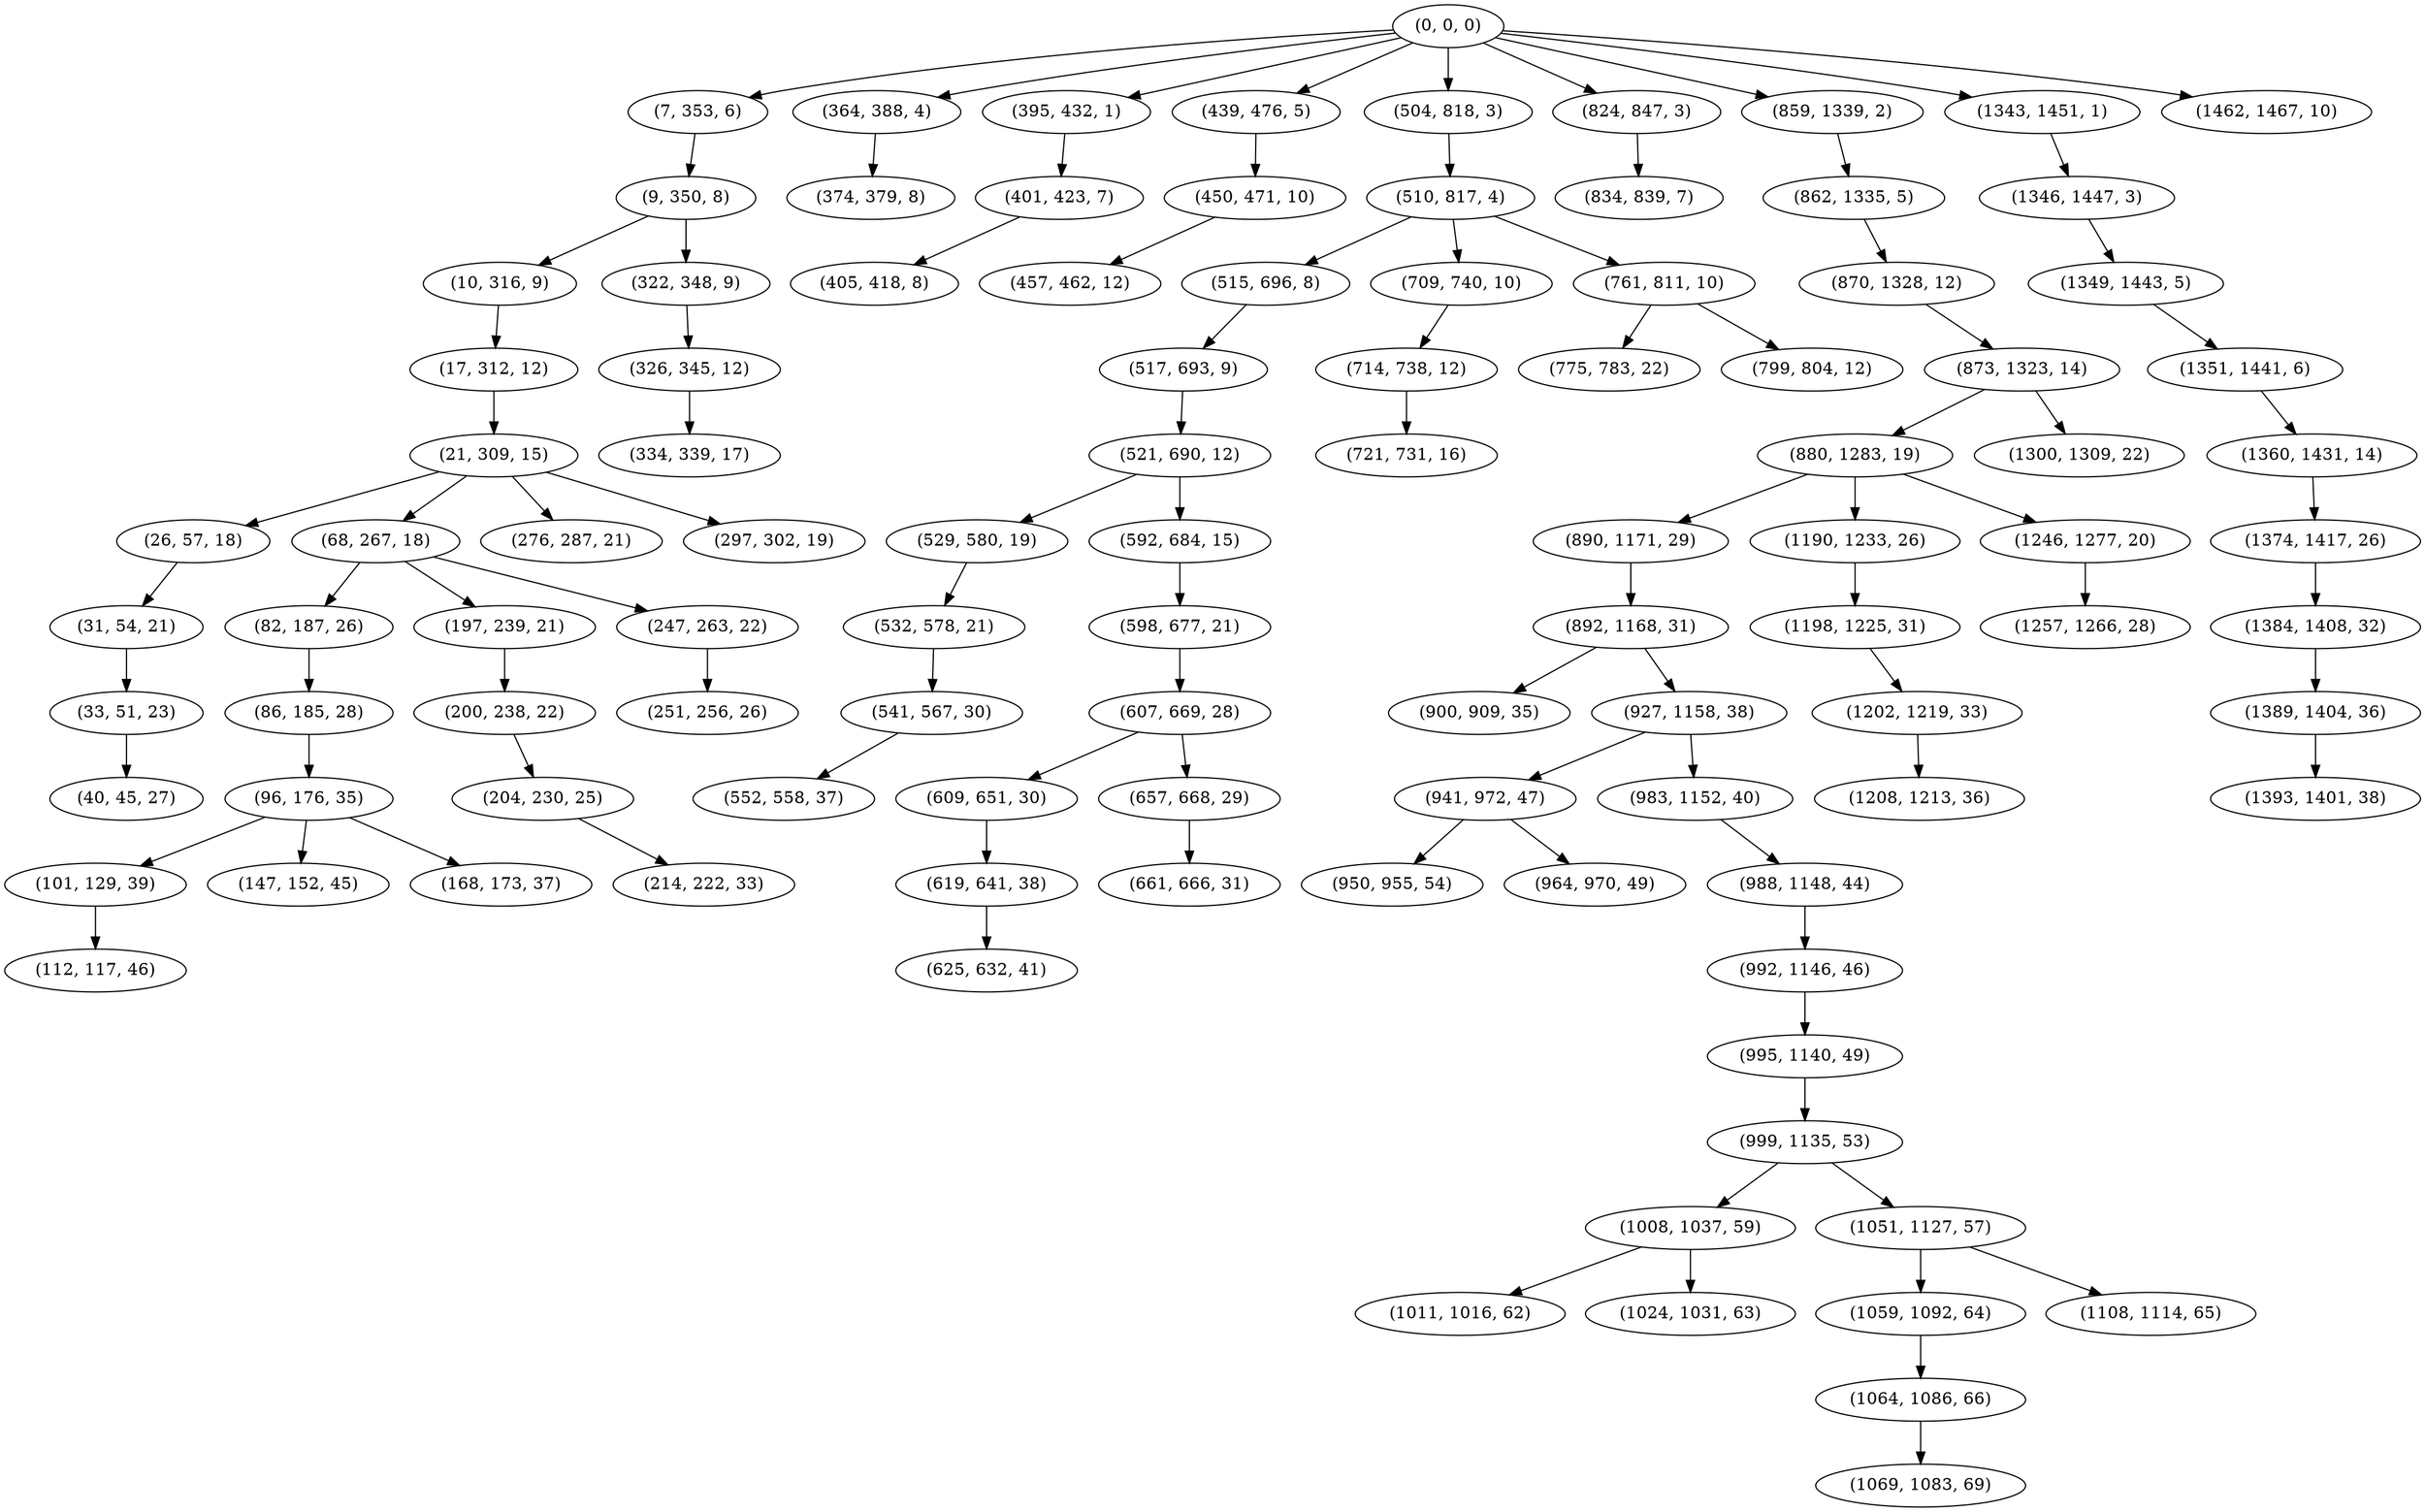 digraph tree {
    "(0, 0, 0)";
    "(7, 353, 6)";
    "(9, 350, 8)";
    "(10, 316, 9)";
    "(17, 312, 12)";
    "(21, 309, 15)";
    "(26, 57, 18)";
    "(31, 54, 21)";
    "(33, 51, 23)";
    "(40, 45, 27)";
    "(68, 267, 18)";
    "(82, 187, 26)";
    "(86, 185, 28)";
    "(96, 176, 35)";
    "(101, 129, 39)";
    "(112, 117, 46)";
    "(147, 152, 45)";
    "(168, 173, 37)";
    "(197, 239, 21)";
    "(200, 238, 22)";
    "(204, 230, 25)";
    "(214, 222, 33)";
    "(247, 263, 22)";
    "(251, 256, 26)";
    "(276, 287, 21)";
    "(297, 302, 19)";
    "(322, 348, 9)";
    "(326, 345, 12)";
    "(334, 339, 17)";
    "(364, 388, 4)";
    "(374, 379, 8)";
    "(395, 432, 1)";
    "(401, 423, 7)";
    "(405, 418, 8)";
    "(439, 476, 5)";
    "(450, 471, 10)";
    "(457, 462, 12)";
    "(504, 818, 3)";
    "(510, 817, 4)";
    "(515, 696, 8)";
    "(517, 693, 9)";
    "(521, 690, 12)";
    "(529, 580, 19)";
    "(532, 578, 21)";
    "(541, 567, 30)";
    "(552, 558, 37)";
    "(592, 684, 15)";
    "(598, 677, 21)";
    "(607, 669, 28)";
    "(609, 651, 30)";
    "(619, 641, 38)";
    "(625, 632, 41)";
    "(657, 668, 29)";
    "(661, 666, 31)";
    "(709, 740, 10)";
    "(714, 738, 12)";
    "(721, 731, 16)";
    "(761, 811, 10)";
    "(775, 783, 22)";
    "(799, 804, 12)";
    "(824, 847, 3)";
    "(834, 839, 7)";
    "(859, 1339, 2)";
    "(862, 1335, 5)";
    "(870, 1328, 12)";
    "(873, 1323, 14)";
    "(880, 1283, 19)";
    "(890, 1171, 29)";
    "(892, 1168, 31)";
    "(900, 909, 35)";
    "(927, 1158, 38)";
    "(941, 972, 47)";
    "(950, 955, 54)";
    "(964, 970, 49)";
    "(983, 1152, 40)";
    "(988, 1148, 44)";
    "(992, 1146, 46)";
    "(995, 1140, 49)";
    "(999, 1135, 53)";
    "(1008, 1037, 59)";
    "(1011, 1016, 62)";
    "(1024, 1031, 63)";
    "(1051, 1127, 57)";
    "(1059, 1092, 64)";
    "(1064, 1086, 66)";
    "(1069, 1083, 69)";
    "(1108, 1114, 65)";
    "(1190, 1233, 26)";
    "(1198, 1225, 31)";
    "(1202, 1219, 33)";
    "(1208, 1213, 36)";
    "(1246, 1277, 20)";
    "(1257, 1266, 28)";
    "(1300, 1309, 22)";
    "(1343, 1451, 1)";
    "(1346, 1447, 3)";
    "(1349, 1443, 5)";
    "(1351, 1441, 6)";
    "(1360, 1431, 14)";
    "(1374, 1417, 26)";
    "(1384, 1408, 32)";
    "(1389, 1404, 36)";
    "(1393, 1401, 38)";
    "(1462, 1467, 10)";
    "(0, 0, 0)" -> "(7, 353, 6)";
    "(0, 0, 0)" -> "(364, 388, 4)";
    "(0, 0, 0)" -> "(395, 432, 1)";
    "(0, 0, 0)" -> "(439, 476, 5)";
    "(0, 0, 0)" -> "(504, 818, 3)";
    "(0, 0, 0)" -> "(824, 847, 3)";
    "(0, 0, 0)" -> "(859, 1339, 2)";
    "(0, 0, 0)" -> "(1343, 1451, 1)";
    "(0, 0, 0)" -> "(1462, 1467, 10)";
    "(7, 353, 6)" -> "(9, 350, 8)";
    "(9, 350, 8)" -> "(10, 316, 9)";
    "(9, 350, 8)" -> "(322, 348, 9)";
    "(10, 316, 9)" -> "(17, 312, 12)";
    "(17, 312, 12)" -> "(21, 309, 15)";
    "(21, 309, 15)" -> "(26, 57, 18)";
    "(21, 309, 15)" -> "(68, 267, 18)";
    "(21, 309, 15)" -> "(276, 287, 21)";
    "(21, 309, 15)" -> "(297, 302, 19)";
    "(26, 57, 18)" -> "(31, 54, 21)";
    "(31, 54, 21)" -> "(33, 51, 23)";
    "(33, 51, 23)" -> "(40, 45, 27)";
    "(68, 267, 18)" -> "(82, 187, 26)";
    "(68, 267, 18)" -> "(197, 239, 21)";
    "(68, 267, 18)" -> "(247, 263, 22)";
    "(82, 187, 26)" -> "(86, 185, 28)";
    "(86, 185, 28)" -> "(96, 176, 35)";
    "(96, 176, 35)" -> "(101, 129, 39)";
    "(96, 176, 35)" -> "(147, 152, 45)";
    "(96, 176, 35)" -> "(168, 173, 37)";
    "(101, 129, 39)" -> "(112, 117, 46)";
    "(197, 239, 21)" -> "(200, 238, 22)";
    "(200, 238, 22)" -> "(204, 230, 25)";
    "(204, 230, 25)" -> "(214, 222, 33)";
    "(247, 263, 22)" -> "(251, 256, 26)";
    "(322, 348, 9)" -> "(326, 345, 12)";
    "(326, 345, 12)" -> "(334, 339, 17)";
    "(364, 388, 4)" -> "(374, 379, 8)";
    "(395, 432, 1)" -> "(401, 423, 7)";
    "(401, 423, 7)" -> "(405, 418, 8)";
    "(439, 476, 5)" -> "(450, 471, 10)";
    "(450, 471, 10)" -> "(457, 462, 12)";
    "(504, 818, 3)" -> "(510, 817, 4)";
    "(510, 817, 4)" -> "(515, 696, 8)";
    "(510, 817, 4)" -> "(709, 740, 10)";
    "(510, 817, 4)" -> "(761, 811, 10)";
    "(515, 696, 8)" -> "(517, 693, 9)";
    "(517, 693, 9)" -> "(521, 690, 12)";
    "(521, 690, 12)" -> "(529, 580, 19)";
    "(521, 690, 12)" -> "(592, 684, 15)";
    "(529, 580, 19)" -> "(532, 578, 21)";
    "(532, 578, 21)" -> "(541, 567, 30)";
    "(541, 567, 30)" -> "(552, 558, 37)";
    "(592, 684, 15)" -> "(598, 677, 21)";
    "(598, 677, 21)" -> "(607, 669, 28)";
    "(607, 669, 28)" -> "(609, 651, 30)";
    "(607, 669, 28)" -> "(657, 668, 29)";
    "(609, 651, 30)" -> "(619, 641, 38)";
    "(619, 641, 38)" -> "(625, 632, 41)";
    "(657, 668, 29)" -> "(661, 666, 31)";
    "(709, 740, 10)" -> "(714, 738, 12)";
    "(714, 738, 12)" -> "(721, 731, 16)";
    "(761, 811, 10)" -> "(775, 783, 22)";
    "(761, 811, 10)" -> "(799, 804, 12)";
    "(824, 847, 3)" -> "(834, 839, 7)";
    "(859, 1339, 2)" -> "(862, 1335, 5)";
    "(862, 1335, 5)" -> "(870, 1328, 12)";
    "(870, 1328, 12)" -> "(873, 1323, 14)";
    "(873, 1323, 14)" -> "(880, 1283, 19)";
    "(873, 1323, 14)" -> "(1300, 1309, 22)";
    "(880, 1283, 19)" -> "(890, 1171, 29)";
    "(880, 1283, 19)" -> "(1190, 1233, 26)";
    "(880, 1283, 19)" -> "(1246, 1277, 20)";
    "(890, 1171, 29)" -> "(892, 1168, 31)";
    "(892, 1168, 31)" -> "(900, 909, 35)";
    "(892, 1168, 31)" -> "(927, 1158, 38)";
    "(927, 1158, 38)" -> "(941, 972, 47)";
    "(927, 1158, 38)" -> "(983, 1152, 40)";
    "(941, 972, 47)" -> "(950, 955, 54)";
    "(941, 972, 47)" -> "(964, 970, 49)";
    "(983, 1152, 40)" -> "(988, 1148, 44)";
    "(988, 1148, 44)" -> "(992, 1146, 46)";
    "(992, 1146, 46)" -> "(995, 1140, 49)";
    "(995, 1140, 49)" -> "(999, 1135, 53)";
    "(999, 1135, 53)" -> "(1008, 1037, 59)";
    "(999, 1135, 53)" -> "(1051, 1127, 57)";
    "(1008, 1037, 59)" -> "(1011, 1016, 62)";
    "(1008, 1037, 59)" -> "(1024, 1031, 63)";
    "(1051, 1127, 57)" -> "(1059, 1092, 64)";
    "(1051, 1127, 57)" -> "(1108, 1114, 65)";
    "(1059, 1092, 64)" -> "(1064, 1086, 66)";
    "(1064, 1086, 66)" -> "(1069, 1083, 69)";
    "(1190, 1233, 26)" -> "(1198, 1225, 31)";
    "(1198, 1225, 31)" -> "(1202, 1219, 33)";
    "(1202, 1219, 33)" -> "(1208, 1213, 36)";
    "(1246, 1277, 20)" -> "(1257, 1266, 28)";
    "(1343, 1451, 1)" -> "(1346, 1447, 3)";
    "(1346, 1447, 3)" -> "(1349, 1443, 5)";
    "(1349, 1443, 5)" -> "(1351, 1441, 6)";
    "(1351, 1441, 6)" -> "(1360, 1431, 14)";
    "(1360, 1431, 14)" -> "(1374, 1417, 26)";
    "(1374, 1417, 26)" -> "(1384, 1408, 32)";
    "(1384, 1408, 32)" -> "(1389, 1404, 36)";
    "(1389, 1404, 36)" -> "(1393, 1401, 38)";
}
